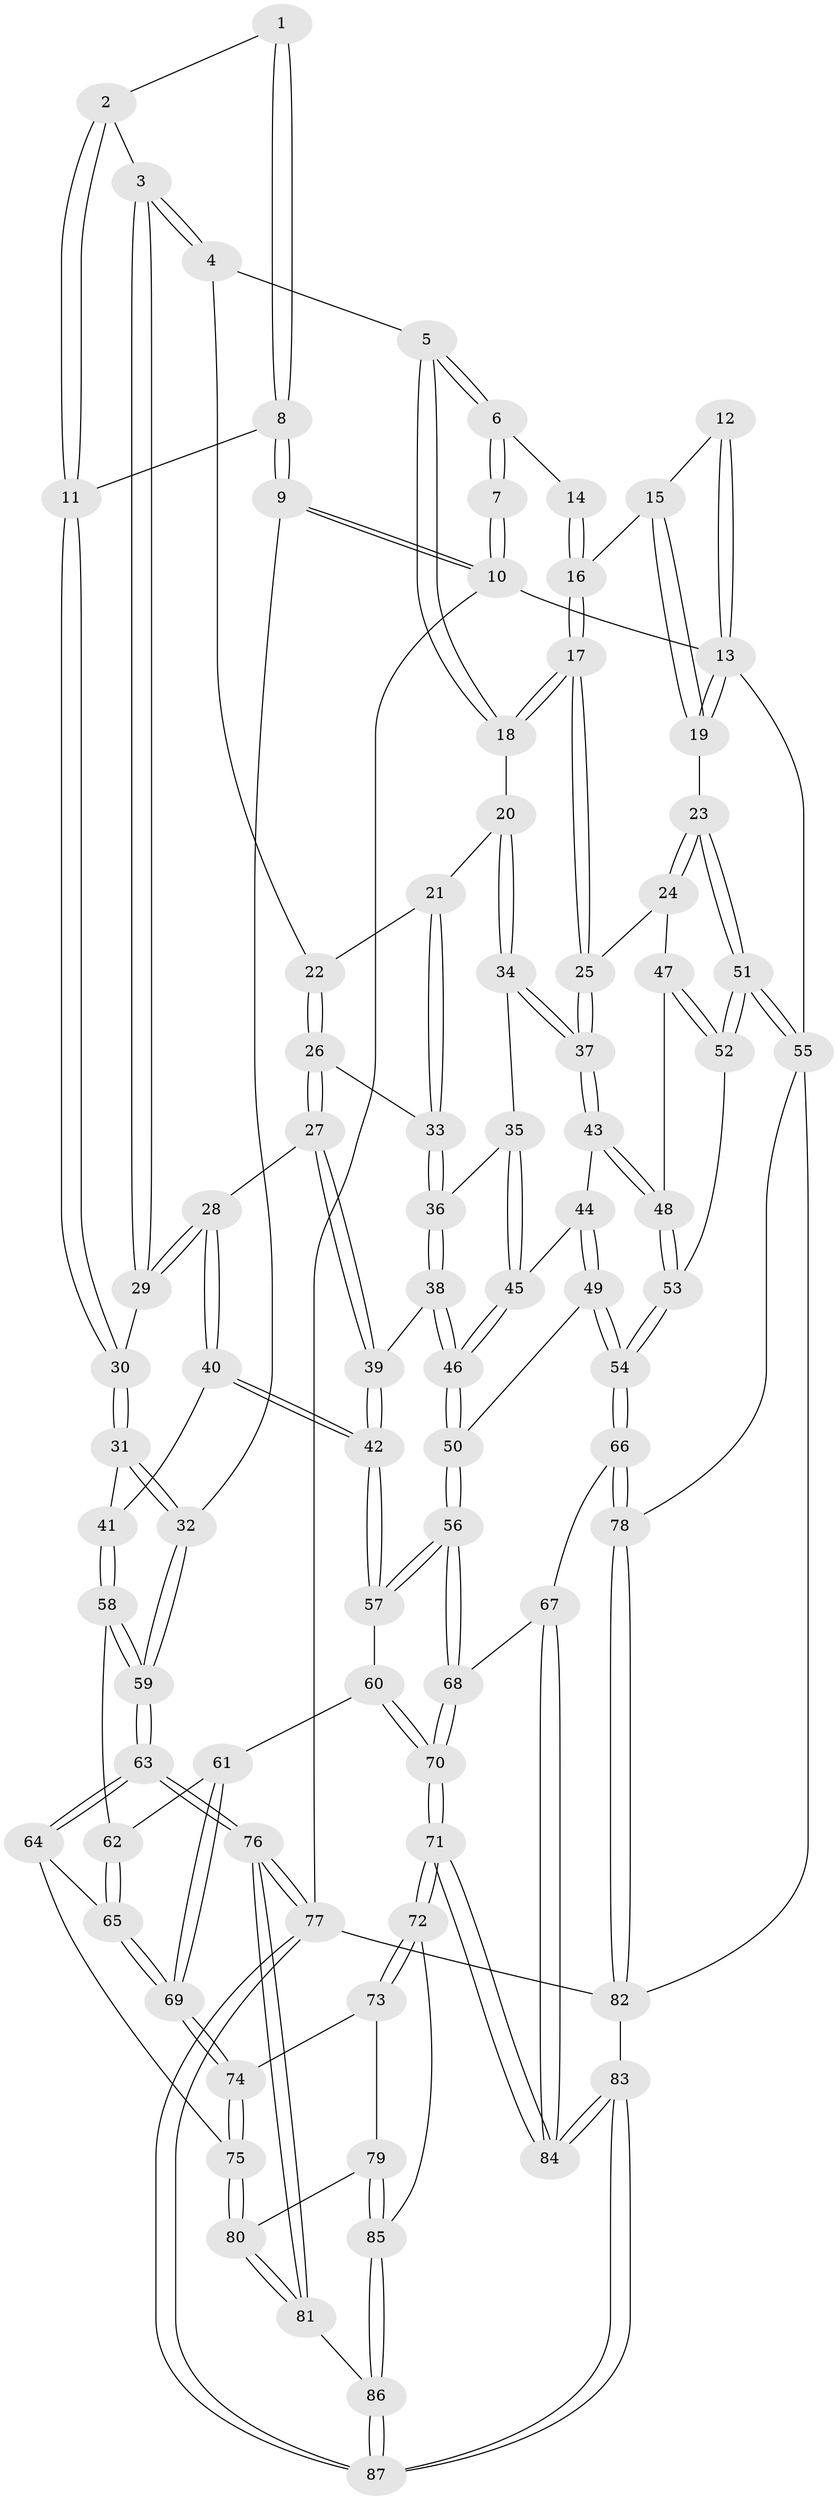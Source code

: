 // Generated by graph-tools (version 1.1) at 2025/38/03/09/25 02:38:22]
// undirected, 87 vertices, 214 edges
graph export_dot {
graph [start="1"]
  node [color=gray90,style=filled];
  1 [pos="+0.1338679899457001+0"];
  2 [pos="+0.2554631501582536+0.08810465449464527"];
  3 [pos="+0.37413447577378023+0.1073354193542063"];
  4 [pos="+0.5549877448641899+0"];
  5 [pos="+0.5802446048472659+0"];
  6 [pos="+0.5841985604294081+0"];
  7 [pos="+0.1179095801564409+0"];
  8 [pos="+0.09693696374657988+0.07799627748601384"];
  9 [pos="+0+0.18723184537831172"];
  10 [pos="+0+0"];
  11 [pos="+0.15072806384138426+0.16675889645383754"];
  12 [pos="+0.7791734290157513+0"];
  13 [pos="+1+0"];
  14 [pos="+0.626426357766421+0"];
  15 [pos="+0.9565638421129236+0.11471926936001339"];
  16 [pos="+0.9104272303199363+0.12923395223317133"];
  17 [pos="+0.810106156221292+0.24578961267016528"];
  18 [pos="+0.7723488620197345+0.20797249109734509"];
  19 [pos="+1+0.10677717262992992"];
  20 [pos="+0.5924015438568333+0.2379539747475231"];
  21 [pos="+0.5732450307880749+0.2178943055962629"];
  22 [pos="+0.5576267089099924+0.022994482951921916"];
  23 [pos="+1+0.2678929450466493"];
  24 [pos="+0.9397121388816424+0.3323862376927167"];
  25 [pos="+0.81568737891222+0.2805022940440191"];
  26 [pos="+0.43236945897253387+0.3029984450230765"];
  27 [pos="+0.3944539449234004+0.29979423063193494"];
  28 [pos="+0.36839278010074017+0.29336130393596765"];
  29 [pos="+0.3445035133036545+0.26393095026225055"];
  30 [pos="+0.14798285427920038+0.26578046471340344"];
  31 [pos="+0.12739597679034312+0.2856110218261148"];
  32 [pos="+0+0.3647054316483101"];
  33 [pos="+0.4395273610910026+0.30433921774844896"];
  34 [pos="+0.6175397525757695+0.30903252833482164"];
  35 [pos="+0.5862781840765383+0.3593461670598384"];
  36 [pos="+0.510543048990576+0.36725033613607433"];
  37 [pos="+0.7775805889082958+0.32501178768225447"];
  38 [pos="+0.49618625219569357+0.47894216723408806"];
  39 [pos="+0.4535374280731643+0.4924610806068192"];
  40 [pos="+0.3306737742853901+0.40615480917905905"];
  41 [pos="+0.22390434437326184+0.47657958148040913"];
  42 [pos="+0.42165693648090063+0.5118510853522535"];
  43 [pos="+0.7481843617422457+0.43621680030195137"];
  44 [pos="+0.6437017151673081+0.4359273742581443"];
  45 [pos="+0.6294911622669894+0.4347058368951557"];
  46 [pos="+0.5613688951755665+0.5087186929726535"];
  47 [pos="+0.9281243313051109+0.4411762808420978"];
  48 [pos="+0.7803736264979139+0.5191281167337619"];
  49 [pos="+0.6567356956281204+0.5633794083191053"];
  50 [pos="+0.5797493685456118+0.5556356024955292"];
  51 [pos="+1+0.6456309368565938"];
  52 [pos="+1+0.5580090070010355"];
  53 [pos="+0.779349252747778+0.5824004705774121"];
  54 [pos="+0.777129344656811+0.5869380670134039"];
  55 [pos="+1+0.7177500960556003"];
  56 [pos="+0.5404247990898948+0.6492699189501362"];
  57 [pos="+0.41388394276537693+0.5290531512909717"];
  58 [pos="+0.22246189424769866+0.4829153669384206"];
  59 [pos="+0+0.3794101004937038"];
  60 [pos="+0.3722690747499499+0.5689890081985696"];
  61 [pos="+0.329147288938892+0.5725969108540558"];
  62 [pos="+0.22218053464382342+0.4867361981215877"];
  63 [pos="+0+0.4960175461828449"];
  64 [pos="+0.1365955146411623+0.5700887096213356"];
  65 [pos="+0.1562075122436096+0.5600258570401627"];
  66 [pos="+0.7748120698245431+0.6449083534886315"];
  67 [pos="+0.6745589386549932+0.6878516109683162"];
  68 [pos="+0.5383590466666146+0.6898972053767435"];
  69 [pos="+0.2740537986980191+0.6666629608114962"];
  70 [pos="+0.464535256223394+0.7822370095130732"];
  71 [pos="+0.45202577161485236+0.8170916179783823"];
  72 [pos="+0.4445015009034693+0.8168046948300042"];
  73 [pos="+0.286132259833335+0.6986420894712754"];
  74 [pos="+0.27379240269476374+0.67268194270347"];
  75 [pos="+0.1360729304827276+0.6950623972637326"];
  76 [pos="+0+0.8619152248122758"];
  77 [pos="+0+1"];
  78 [pos="+0.8731498471192172+0.807675177604037"];
  79 [pos="+0.1928462821367068+0.786652860220113"];
  80 [pos="+0.10256798084438852+0.7612932128225145"];
  81 [pos="+0+0.8285764327834293"];
  82 [pos="+0.6833835179035715+1"];
  83 [pos="+0.6554933147045023+1"];
  84 [pos="+0.6285458530268426+1"];
  85 [pos="+0.28074007123122763+0.8778344220255566"];
  86 [pos="+0.22251848395088145+0.9585928164826689"];
  87 [pos="+0.2349357017259404+1"];
  1 -- 2;
  1 -- 8;
  1 -- 8;
  2 -- 3;
  2 -- 11;
  2 -- 11;
  3 -- 4;
  3 -- 4;
  3 -- 29;
  3 -- 29;
  4 -- 5;
  4 -- 22;
  5 -- 6;
  5 -- 6;
  5 -- 18;
  5 -- 18;
  6 -- 7;
  6 -- 7;
  6 -- 14;
  7 -- 10;
  7 -- 10;
  8 -- 9;
  8 -- 9;
  8 -- 11;
  9 -- 10;
  9 -- 10;
  9 -- 32;
  10 -- 13;
  10 -- 77;
  11 -- 30;
  11 -- 30;
  12 -- 13;
  12 -- 13;
  12 -- 15;
  13 -- 19;
  13 -- 19;
  13 -- 55;
  14 -- 16;
  14 -- 16;
  15 -- 16;
  15 -- 19;
  15 -- 19;
  16 -- 17;
  16 -- 17;
  17 -- 18;
  17 -- 18;
  17 -- 25;
  17 -- 25;
  18 -- 20;
  19 -- 23;
  20 -- 21;
  20 -- 34;
  20 -- 34;
  21 -- 22;
  21 -- 33;
  21 -- 33;
  22 -- 26;
  22 -- 26;
  23 -- 24;
  23 -- 24;
  23 -- 51;
  23 -- 51;
  24 -- 25;
  24 -- 47;
  25 -- 37;
  25 -- 37;
  26 -- 27;
  26 -- 27;
  26 -- 33;
  27 -- 28;
  27 -- 39;
  27 -- 39;
  28 -- 29;
  28 -- 29;
  28 -- 40;
  28 -- 40;
  29 -- 30;
  30 -- 31;
  30 -- 31;
  31 -- 32;
  31 -- 32;
  31 -- 41;
  32 -- 59;
  32 -- 59;
  33 -- 36;
  33 -- 36;
  34 -- 35;
  34 -- 37;
  34 -- 37;
  35 -- 36;
  35 -- 45;
  35 -- 45;
  36 -- 38;
  36 -- 38;
  37 -- 43;
  37 -- 43;
  38 -- 39;
  38 -- 46;
  38 -- 46;
  39 -- 42;
  39 -- 42;
  40 -- 41;
  40 -- 42;
  40 -- 42;
  41 -- 58;
  41 -- 58;
  42 -- 57;
  42 -- 57;
  43 -- 44;
  43 -- 48;
  43 -- 48;
  44 -- 45;
  44 -- 49;
  44 -- 49;
  45 -- 46;
  45 -- 46;
  46 -- 50;
  46 -- 50;
  47 -- 48;
  47 -- 52;
  47 -- 52;
  48 -- 53;
  48 -- 53;
  49 -- 50;
  49 -- 54;
  49 -- 54;
  50 -- 56;
  50 -- 56;
  51 -- 52;
  51 -- 52;
  51 -- 55;
  51 -- 55;
  52 -- 53;
  53 -- 54;
  53 -- 54;
  54 -- 66;
  54 -- 66;
  55 -- 78;
  55 -- 82;
  56 -- 57;
  56 -- 57;
  56 -- 68;
  56 -- 68;
  57 -- 60;
  58 -- 59;
  58 -- 59;
  58 -- 62;
  59 -- 63;
  59 -- 63;
  60 -- 61;
  60 -- 70;
  60 -- 70;
  61 -- 62;
  61 -- 69;
  61 -- 69;
  62 -- 65;
  62 -- 65;
  63 -- 64;
  63 -- 64;
  63 -- 76;
  63 -- 76;
  64 -- 65;
  64 -- 75;
  65 -- 69;
  65 -- 69;
  66 -- 67;
  66 -- 78;
  66 -- 78;
  67 -- 68;
  67 -- 84;
  67 -- 84;
  68 -- 70;
  68 -- 70;
  69 -- 74;
  69 -- 74;
  70 -- 71;
  70 -- 71;
  71 -- 72;
  71 -- 72;
  71 -- 84;
  71 -- 84;
  72 -- 73;
  72 -- 73;
  72 -- 85;
  73 -- 74;
  73 -- 79;
  74 -- 75;
  74 -- 75;
  75 -- 80;
  75 -- 80;
  76 -- 77;
  76 -- 77;
  76 -- 81;
  76 -- 81;
  77 -- 87;
  77 -- 87;
  77 -- 82;
  78 -- 82;
  78 -- 82;
  79 -- 80;
  79 -- 85;
  79 -- 85;
  80 -- 81;
  80 -- 81;
  81 -- 86;
  82 -- 83;
  83 -- 84;
  83 -- 84;
  83 -- 87;
  83 -- 87;
  85 -- 86;
  85 -- 86;
  86 -- 87;
  86 -- 87;
}
